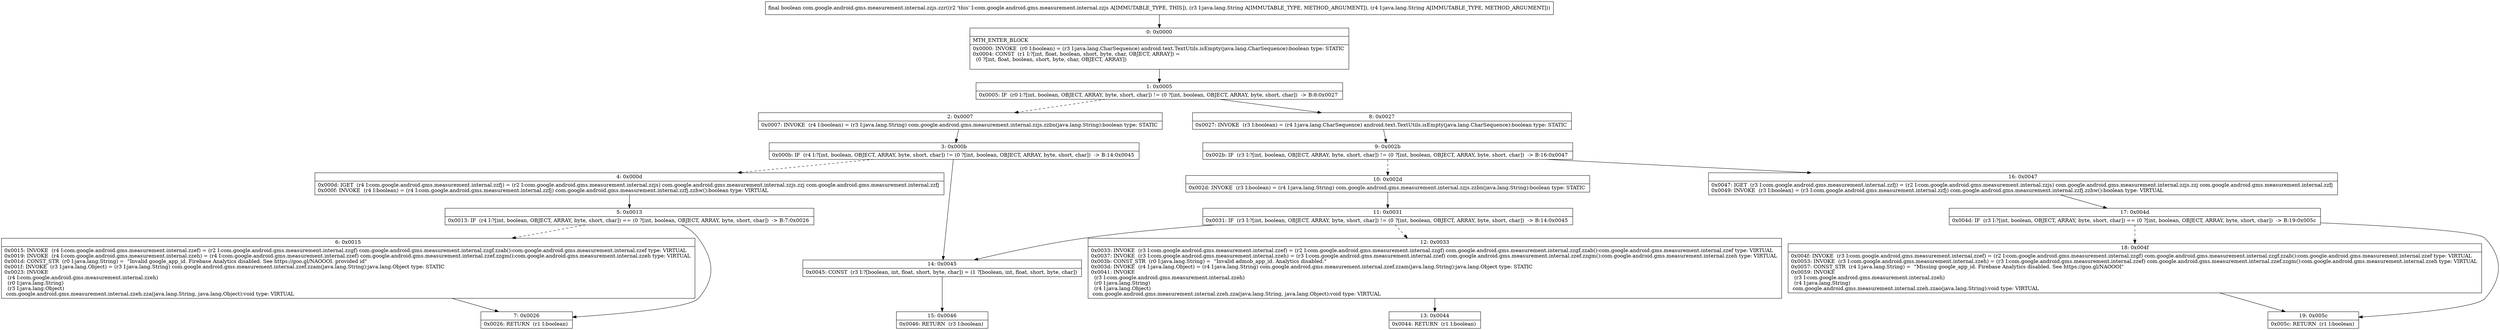 digraph "CFG forcom.google.android.gms.measurement.internal.zzjs.zzr(Ljava\/lang\/String;Ljava\/lang\/String;)Z" {
Node_0 [shape=record,label="{0\:\ 0x0000|MTH_ENTER_BLOCK\l|0x0000: INVOKE  (r0 I:boolean) = (r3 I:java.lang.CharSequence) android.text.TextUtils.isEmpty(java.lang.CharSequence):boolean type: STATIC \l0x0004: CONST  (r1 I:?[int, float, boolean, short, byte, char, OBJECT, ARRAY]) = \l  (0 ?[int, float, boolean, short, byte, char, OBJECT, ARRAY])\l \l}"];
Node_1 [shape=record,label="{1\:\ 0x0005|0x0005: IF  (r0 I:?[int, boolean, OBJECT, ARRAY, byte, short, char]) != (0 ?[int, boolean, OBJECT, ARRAY, byte, short, char])  \-\> B:8:0x0027 \l}"];
Node_2 [shape=record,label="{2\:\ 0x0007|0x0007: INVOKE  (r4 I:boolean) = (r3 I:java.lang.String) com.google.android.gms.measurement.internal.zzjs.zzbn(java.lang.String):boolean type: STATIC \l}"];
Node_3 [shape=record,label="{3\:\ 0x000b|0x000b: IF  (r4 I:?[int, boolean, OBJECT, ARRAY, byte, short, char]) != (0 ?[int, boolean, OBJECT, ARRAY, byte, short, char])  \-\> B:14:0x0045 \l}"];
Node_4 [shape=record,label="{4\:\ 0x000d|0x000d: IGET  (r4 I:com.google.android.gms.measurement.internal.zzfj) = (r2 I:com.google.android.gms.measurement.internal.zzjs) com.google.android.gms.measurement.internal.zzjs.zzj com.google.android.gms.measurement.internal.zzfj \l0x000f: INVOKE  (r4 I:boolean) = (r4 I:com.google.android.gms.measurement.internal.zzfj) com.google.android.gms.measurement.internal.zzfj.zzhw():boolean type: VIRTUAL \l}"];
Node_5 [shape=record,label="{5\:\ 0x0013|0x0013: IF  (r4 I:?[int, boolean, OBJECT, ARRAY, byte, short, char]) == (0 ?[int, boolean, OBJECT, ARRAY, byte, short, char])  \-\> B:7:0x0026 \l}"];
Node_6 [shape=record,label="{6\:\ 0x0015|0x0015: INVOKE  (r4 I:com.google.android.gms.measurement.internal.zzef) = (r2 I:com.google.android.gms.measurement.internal.zzgf) com.google.android.gms.measurement.internal.zzgf.zzab():com.google.android.gms.measurement.internal.zzef type: VIRTUAL \l0x0019: INVOKE  (r4 I:com.google.android.gms.measurement.internal.zzeh) = (r4 I:com.google.android.gms.measurement.internal.zzef) com.google.android.gms.measurement.internal.zzef.zzgm():com.google.android.gms.measurement.internal.zzeh type: VIRTUAL \l0x001d: CONST_STR  (r0 I:java.lang.String) =  \"Invalid google_app_id. Firebase Analytics disabled. See https:\/\/goo.gl\/NAOOOI. provided id\" \l0x001f: INVOKE  (r3 I:java.lang.Object) = (r3 I:java.lang.String) com.google.android.gms.measurement.internal.zzef.zzam(java.lang.String):java.lang.Object type: STATIC \l0x0023: INVOKE  \l  (r4 I:com.google.android.gms.measurement.internal.zzeh)\l  (r0 I:java.lang.String)\l  (r3 I:java.lang.Object)\l com.google.android.gms.measurement.internal.zzeh.zza(java.lang.String, java.lang.Object):void type: VIRTUAL \l}"];
Node_7 [shape=record,label="{7\:\ 0x0026|0x0026: RETURN  (r1 I:boolean) \l}"];
Node_8 [shape=record,label="{8\:\ 0x0027|0x0027: INVOKE  (r3 I:boolean) = (r4 I:java.lang.CharSequence) android.text.TextUtils.isEmpty(java.lang.CharSequence):boolean type: STATIC \l}"];
Node_9 [shape=record,label="{9\:\ 0x002b|0x002b: IF  (r3 I:?[int, boolean, OBJECT, ARRAY, byte, short, char]) != (0 ?[int, boolean, OBJECT, ARRAY, byte, short, char])  \-\> B:16:0x0047 \l}"];
Node_10 [shape=record,label="{10\:\ 0x002d|0x002d: INVOKE  (r3 I:boolean) = (r4 I:java.lang.String) com.google.android.gms.measurement.internal.zzjs.zzbn(java.lang.String):boolean type: STATIC \l}"];
Node_11 [shape=record,label="{11\:\ 0x0031|0x0031: IF  (r3 I:?[int, boolean, OBJECT, ARRAY, byte, short, char]) != (0 ?[int, boolean, OBJECT, ARRAY, byte, short, char])  \-\> B:14:0x0045 \l}"];
Node_12 [shape=record,label="{12\:\ 0x0033|0x0033: INVOKE  (r3 I:com.google.android.gms.measurement.internal.zzef) = (r2 I:com.google.android.gms.measurement.internal.zzgf) com.google.android.gms.measurement.internal.zzgf.zzab():com.google.android.gms.measurement.internal.zzef type: VIRTUAL \l0x0037: INVOKE  (r3 I:com.google.android.gms.measurement.internal.zzeh) = (r3 I:com.google.android.gms.measurement.internal.zzef) com.google.android.gms.measurement.internal.zzef.zzgm():com.google.android.gms.measurement.internal.zzeh type: VIRTUAL \l0x003b: CONST_STR  (r0 I:java.lang.String) =  \"Invalid admob_app_id. Analytics disabled.\" \l0x003d: INVOKE  (r4 I:java.lang.Object) = (r4 I:java.lang.String) com.google.android.gms.measurement.internal.zzef.zzam(java.lang.String):java.lang.Object type: STATIC \l0x0041: INVOKE  \l  (r3 I:com.google.android.gms.measurement.internal.zzeh)\l  (r0 I:java.lang.String)\l  (r4 I:java.lang.Object)\l com.google.android.gms.measurement.internal.zzeh.zza(java.lang.String, java.lang.Object):void type: VIRTUAL \l}"];
Node_13 [shape=record,label="{13\:\ 0x0044|0x0044: RETURN  (r1 I:boolean) \l}"];
Node_14 [shape=record,label="{14\:\ 0x0045|0x0045: CONST  (r3 I:?[boolean, int, float, short, byte, char]) = (1 ?[boolean, int, float, short, byte, char]) \l}"];
Node_15 [shape=record,label="{15\:\ 0x0046|0x0046: RETURN  (r3 I:boolean) \l}"];
Node_16 [shape=record,label="{16\:\ 0x0047|0x0047: IGET  (r3 I:com.google.android.gms.measurement.internal.zzfj) = (r2 I:com.google.android.gms.measurement.internal.zzjs) com.google.android.gms.measurement.internal.zzjs.zzj com.google.android.gms.measurement.internal.zzfj \l0x0049: INVOKE  (r3 I:boolean) = (r3 I:com.google.android.gms.measurement.internal.zzfj) com.google.android.gms.measurement.internal.zzfj.zzhw():boolean type: VIRTUAL \l}"];
Node_17 [shape=record,label="{17\:\ 0x004d|0x004d: IF  (r3 I:?[int, boolean, OBJECT, ARRAY, byte, short, char]) == (0 ?[int, boolean, OBJECT, ARRAY, byte, short, char])  \-\> B:19:0x005c \l}"];
Node_18 [shape=record,label="{18\:\ 0x004f|0x004f: INVOKE  (r3 I:com.google.android.gms.measurement.internal.zzef) = (r2 I:com.google.android.gms.measurement.internal.zzgf) com.google.android.gms.measurement.internal.zzgf.zzab():com.google.android.gms.measurement.internal.zzef type: VIRTUAL \l0x0053: INVOKE  (r3 I:com.google.android.gms.measurement.internal.zzeh) = (r3 I:com.google.android.gms.measurement.internal.zzef) com.google.android.gms.measurement.internal.zzef.zzgm():com.google.android.gms.measurement.internal.zzeh type: VIRTUAL \l0x0057: CONST_STR  (r4 I:java.lang.String) =  \"Missing google_app_id. Firebase Analytics disabled. See https:\/\/goo.gl\/NAOOOI\" \l0x0059: INVOKE  \l  (r3 I:com.google.android.gms.measurement.internal.zzeh)\l  (r4 I:java.lang.String)\l com.google.android.gms.measurement.internal.zzeh.zzao(java.lang.String):void type: VIRTUAL \l}"];
Node_19 [shape=record,label="{19\:\ 0x005c|0x005c: RETURN  (r1 I:boolean) \l}"];
MethodNode[shape=record,label="{final boolean com.google.android.gms.measurement.internal.zzjs.zzr((r2 'this' I:com.google.android.gms.measurement.internal.zzjs A[IMMUTABLE_TYPE, THIS]), (r3 I:java.lang.String A[IMMUTABLE_TYPE, METHOD_ARGUMENT]), (r4 I:java.lang.String A[IMMUTABLE_TYPE, METHOD_ARGUMENT])) }"];
MethodNode -> Node_0;
Node_0 -> Node_1;
Node_1 -> Node_2[style=dashed];
Node_1 -> Node_8;
Node_2 -> Node_3;
Node_3 -> Node_4[style=dashed];
Node_3 -> Node_14;
Node_4 -> Node_5;
Node_5 -> Node_6[style=dashed];
Node_5 -> Node_7;
Node_6 -> Node_7;
Node_8 -> Node_9;
Node_9 -> Node_10[style=dashed];
Node_9 -> Node_16;
Node_10 -> Node_11;
Node_11 -> Node_12[style=dashed];
Node_11 -> Node_14;
Node_12 -> Node_13;
Node_14 -> Node_15;
Node_16 -> Node_17;
Node_17 -> Node_18[style=dashed];
Node_17 -> Node_19;
Node_18 -> Node_19;
}

